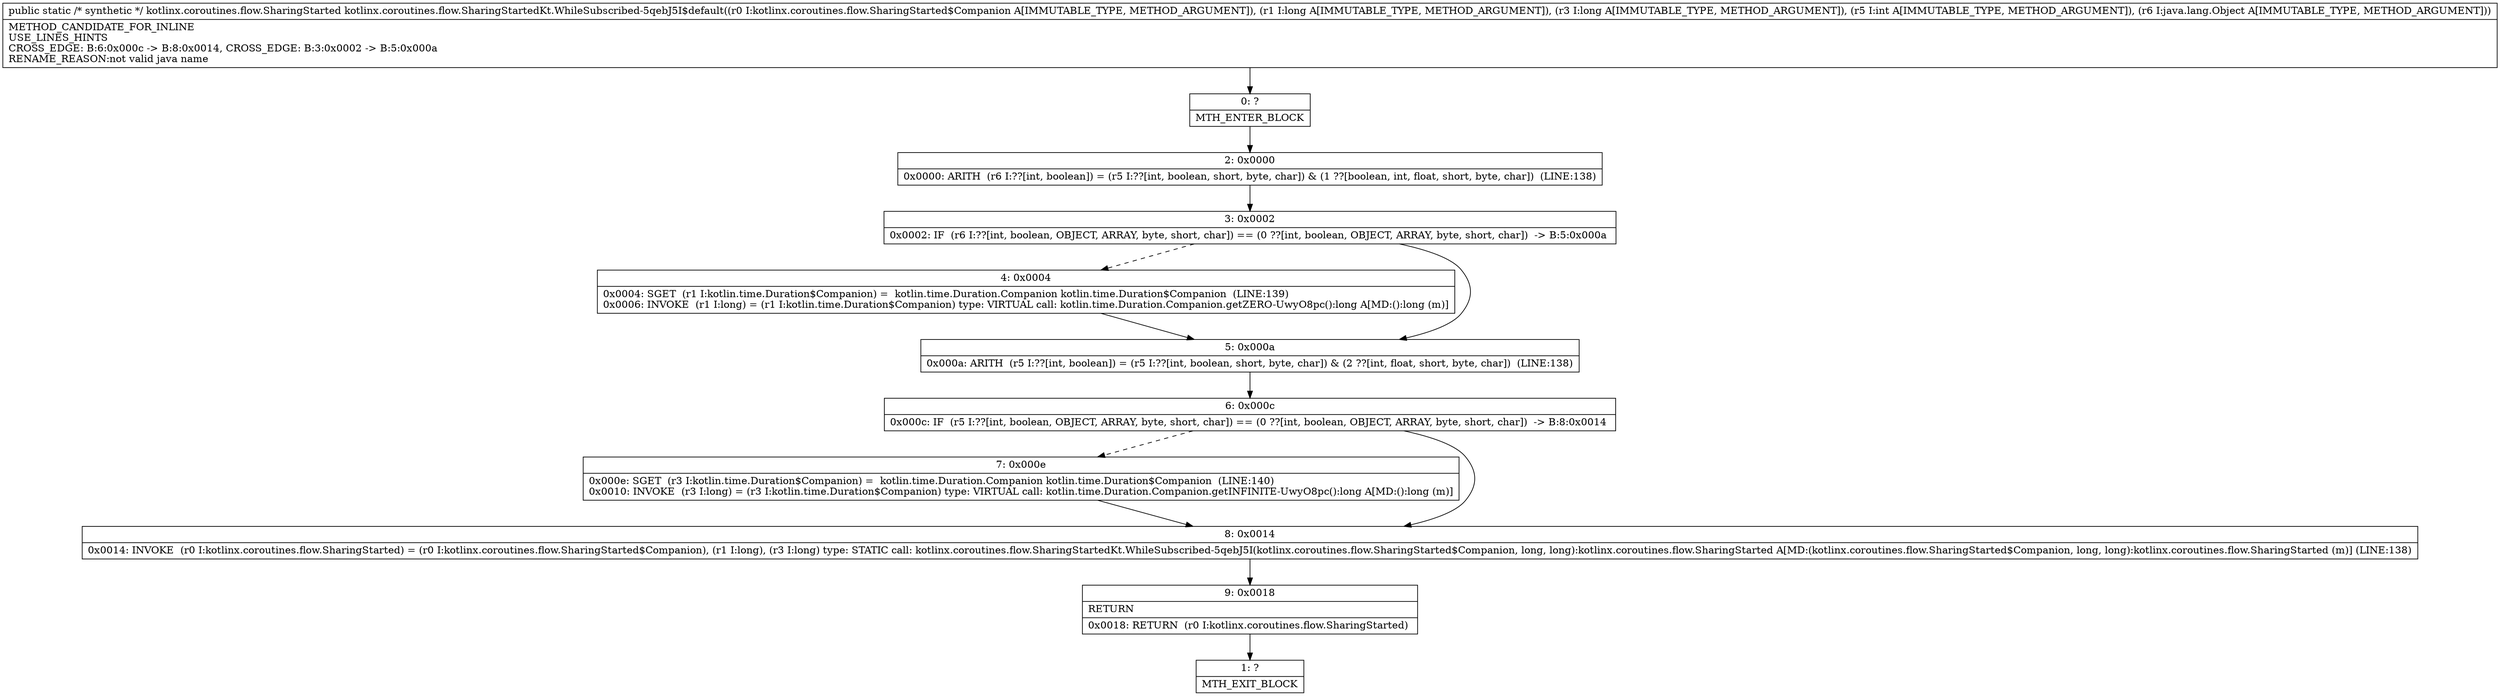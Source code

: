 digraph "CFG forkotlinx.coroutines.flow.SharingStartedKt.WhileSubscribed\-5qebJ5I$default(Lkotlinx\/coroutines\/flow\/SharingStarted$Companion;JJILjava\/lang\/Object;)Lkotlinx\/coroutines\/flow\/SharingStarted;" {
Node_0 [shape=record,label="{0\:\ ?|MTH_ENTER_BLOCK\l}"];
Node_2 [shape=record,label="{2\:\ 0x0000|0x0000: ARITH  (r6 I:??[int, boolean]) = (r5 I:??[int, boolean, short, byte, char]) & (1 ??[boolean, int, float, short, byte, char])  (LINE:138)\l}"];
Node_3 [shape=record,label="{3\:\ 0x0002|0x0002: IF  (r6 I:??[int, boolean, OBJECT, ARRAY, byte, short, char]) == (0 ??[int, boolean, OBJECT, ARRAY, byte, short, char])  \-\> B:5:0x000a \l}"];
Node_4 [shape=record,label="{4\:\ 0x0004|0x0004: SGET  (r1 I:kotlin.time.Duration$Companion) =  kotlin.time.Duration.Companion kotlin.time.Duration$Companion  (LINE:139)\l0x0006: INVOKE  (r1 I:long) = (r1 I:kotlin.time.Duration$Companion) type: VIRTUAL call: kotlin.time.Duration.Companion.getZERO\-UwyO8pc():long A[MD:():long (m)]\l}"];
Node_5 [shape=record,label="{5\:\ 0x000a|0x000a: ARITH  (r5 I:??[int, boolean]) = (r5 I:??[int, boolean, short, byte, char]) & (2 ??[int, float, short, byte, char])  (LINE:138)\l}"];
Node_6 [shape=record,label="{6\:\ 0x000c|0x000c: IF  (r5 I:??[int, boolean, OBJECT, ARRAY, byte, short, char]) == (0 ??[int, boolean, OBJECT, ARRAY, byte, short, char])  \-\> B:8:0x0014 \l}"];
Node_7 [shape=record,label="{7\:\ 0x000e|0x000e: SGET  (r3 I:kotlin.time.Duration$Companion) =  kotlin.time.Duration.Companion kotlin.time.Duration$Companion  (LINE:140)\l0x0010: INVOKE  (r3 I:long) = (r3 I:kotlin.time.Duration$Companion) type: VIRTUAL call: kotlin.time.Duration.Companion.getINFINITE\-UwyO8pc():long A[MD:():long (m)]\l}"];
Node_8 [shape=record,label="{8\:\ 0x0014|0x0014: INVOKE  (r0 I:kotlinx.coroutines.flow.SharingStarted) = (r0 I:kotlinx.coroutines.flow.SharingStarted$Companion), (r1 I:long), (r3 I:long) type: STATIC call: kotlinx.coroutines.flow.SharingStartedKt.WhileSubscribed\-5qebJ5I(kotlinx.coroutines.flow.SharingStarted$Companion, long, long):kotlinx.coroutines.flow.SharingStarted A[MD:(kotlinx.coroutines.flow.SharingStarted$Companion, long, long):kotlinx.coroutines.flow.SharingStarted (m)] (LINE:138)\l}"];
Node_9 [shape=record,label="{9\:\ 0x0018|RETURN\l|0x0018: RETURN  (r0 I:kotlinx.coroutines.flow.SharingStarted) \l}"];
Node_1 [shape=record,label="{1\:\ ?|MTH_EXIT_BLOCK\l}"];
MethodNode[shape=record,label="{public static \/* synthetic *\/ kotlinx.coroutines.flow.SharingStarted kotlinx.coroutines.flow.SharingStartedKt.WhileSubscribed\-5qebJ5I$default((r0 I:kotlinx.coroutines.flow.SharingStarted$Companion A[IMMUTABLE_TYPE, METHOD_ARGUMENT]), (r1 I:long A[IMMUTABLE_TYPE, METHOD_ARGUMENT]), (r3 I:long A[IMMUTABLE_TYPE, METHOD_ARGUMENT]), (r5 I:int A[IMMUTABLE_TYPE, METHOD_ARGUMENT]), (r6 I:java.lang.Object A[IMMUTABLE_TYPE, METHOD_ARGUMENT]))  | METHOD_CANDIDATE_FOR_INLINE\lUSE_LINES_HINTS\lCROSS_EDGE: B:6:0x000c \-\> B:8:0x0014, CROSS_EDGE: B:3:0x0002 \-\> B:5:0x000a\lRENAME_REASON:not valid java name\l}"];
MethodNode -> Node_0;Node_0 -> Node_2;
Node_2 -> Node_3;
Node_3 -> Node_4[style=dashed];
Node_3 -> Node_5;
Node_4 -> Node_5;
Node_5 -> Node_6;
Node_6 -> Node_7[style=dashed];
Node_6 -> Node_8;
Node_7 -> Node_8;
Node_8 -> Node_9;
Node_9 -> Node_1;
}

